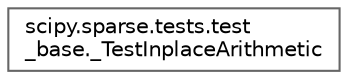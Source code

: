 digraph "Graphical Class Hierarchy"
{
 // LATEX_PDF_SIZE
  bgcolor="transparent";
  edge [fontname=Helvetica,fontsize=10,labelfontname=Helvetica,labelfontsize=10];
  node [fontname=Helvetica,fontsize=10,shape=box,height=0.2,width=0.4];
  rankdir="LR";
  Node0 [id="Node000000",label="scipy.sparse.tests.test\l_base._TestInplaceArithmetic",height=0.2,width=0.4,color="grey40", fillcolor="white", style="filled",URL="$d4/d8f/classscipy_1_1sparse_1_1tests_1_1test__base_1_1__TestInplaceArithmetic.html",tooltip=" "];
}
